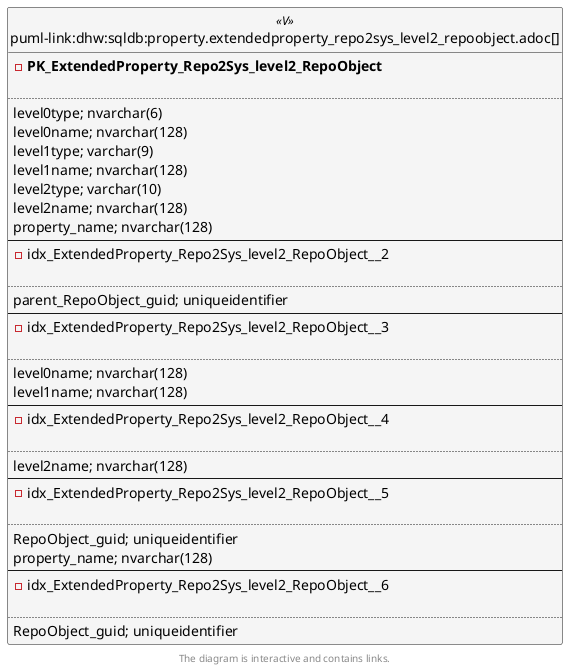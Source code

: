 @startuml
left to right direction
'top to bottom direction
hide circle
'avoide "." issues:
set namespaceSeparator none


skinparam class {
  BackgroundColor White
  BackgroundColor<<FN>> Yellow
  BackgroundColor<<FS>> Yellow
  BackgroundColor<<FT>> LightGray
  BackgroundColor<<IF>> Yellow
  BackgroundColor<<IS>> Yellow
  BackgroundColor<<P>> Aqua
  BackgroundColor<<PC>> Aqua
  BackgroundColor<<SN>> Yellow
  BackgroundColor<<SO>> SlateBlue
  BackgroundColor<<TF>> LightGray
  BackgroundColor<<TR>> Tomato
  BackgroundColor<<U>> White
  BackgroundColor<<V>> WhiteSmoke
  BackgroundColor<<X>> Aqua
  BackgroundColor<<external>> AliceBlue
}


entity "puml-link:dhw:sqldb:property.extendedproperty_repo2sys_level2_repoobject.adoc[]" as property.ExtendedProperty_Repo2Sys_level2_RepoObject << V >> {
- **PK_ExtendedProperty_Repo2Sys_level2_RepoObject**

..
level0type; nvarchar(6)
level0name; nvarchar(128)
level1type; varchar(9)
level1name; nvarchar(128)
level2type; varchar(10)
level2name; nvarchar(128)
property_name; nvarchar(128)
--
- idx_ExtendedProperty_Repo2Sys_level2_RepoObject__2

..
parent_RepoObject_guid; uniqueidentifier
--
- idx_ExtendedProperty_Repo2Sys_level2_RepoObject__3

..
level0name; nvarchar(128)
level1name; nvarchar(128)
--
- idx_ExtendedProperty_Repo2Sys_level2_RepoObject__4

..
level2name; nvarchar(128)
--
- idx_ExtendedProperty_Repo2Sys_level2_RepoObject__5

..
RepoObject_guid; uniqueidentifier
property_name; nvarchar(128)
--
- idx_ExtendedProperty_Repo2Sys_level2_RepoObject__6

..
RepoObject_guid; uniqueidentifier
}

footer The diagram is interactive and contains links.
@enduml

